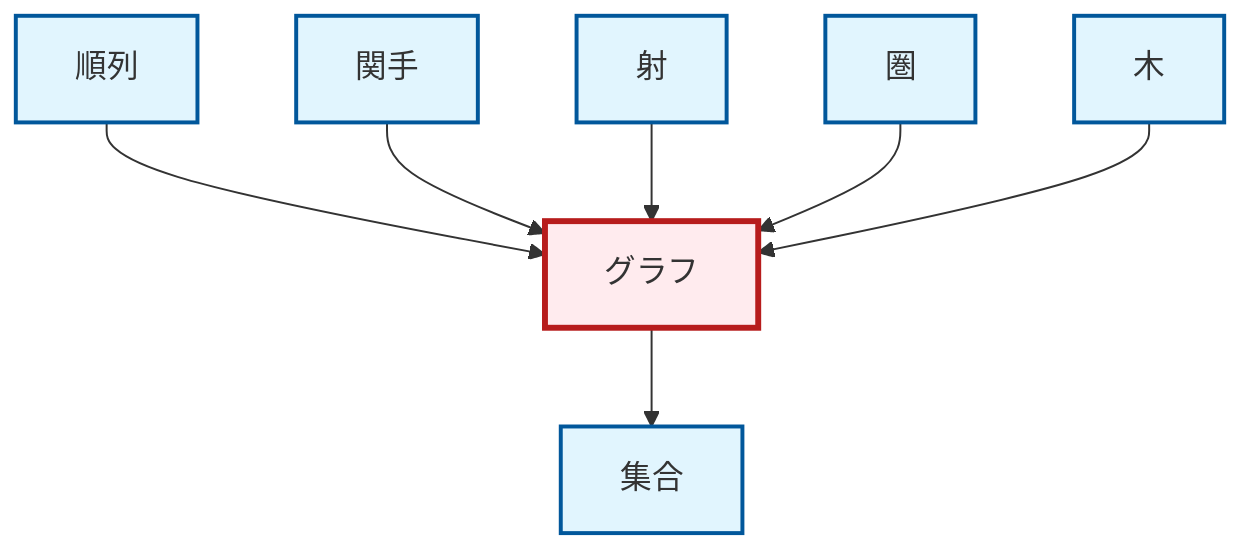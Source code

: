 graph TD
    classDef definition fill:#e1f5fe,stroke:#01579b,stroke-width:2px
    classDef theorem fill:#f3e5f5,stroke:#4a148c,stroke-width:2px
    classDef axiom fill:#fff3e0,stroke:#e65100,stroke-width:2px
    classDef example fill:#e8f5e9,stroke:#1b5e20,stroke-width:2px
    classDef current fill:#ffebee,stroke:#b71c1c,stroke-width:3px
    def-set["集合"]:::definition
    def-functor["関手"]:::definition
    def-tree["木"]:::definition
    def-morphism["射"]:::definition
    def-graph["グラフ"]:::definition
    def-permutation["順列"]:::definition
    def-category["圏"]:::definition
    def-permutation --> def-graph
    def-functor --> def-graph
    def-morphism --> def-graph
    def-category --> def-graph
    def-graph --> def-set
    def-tree --> def-graph
    class def-graph current